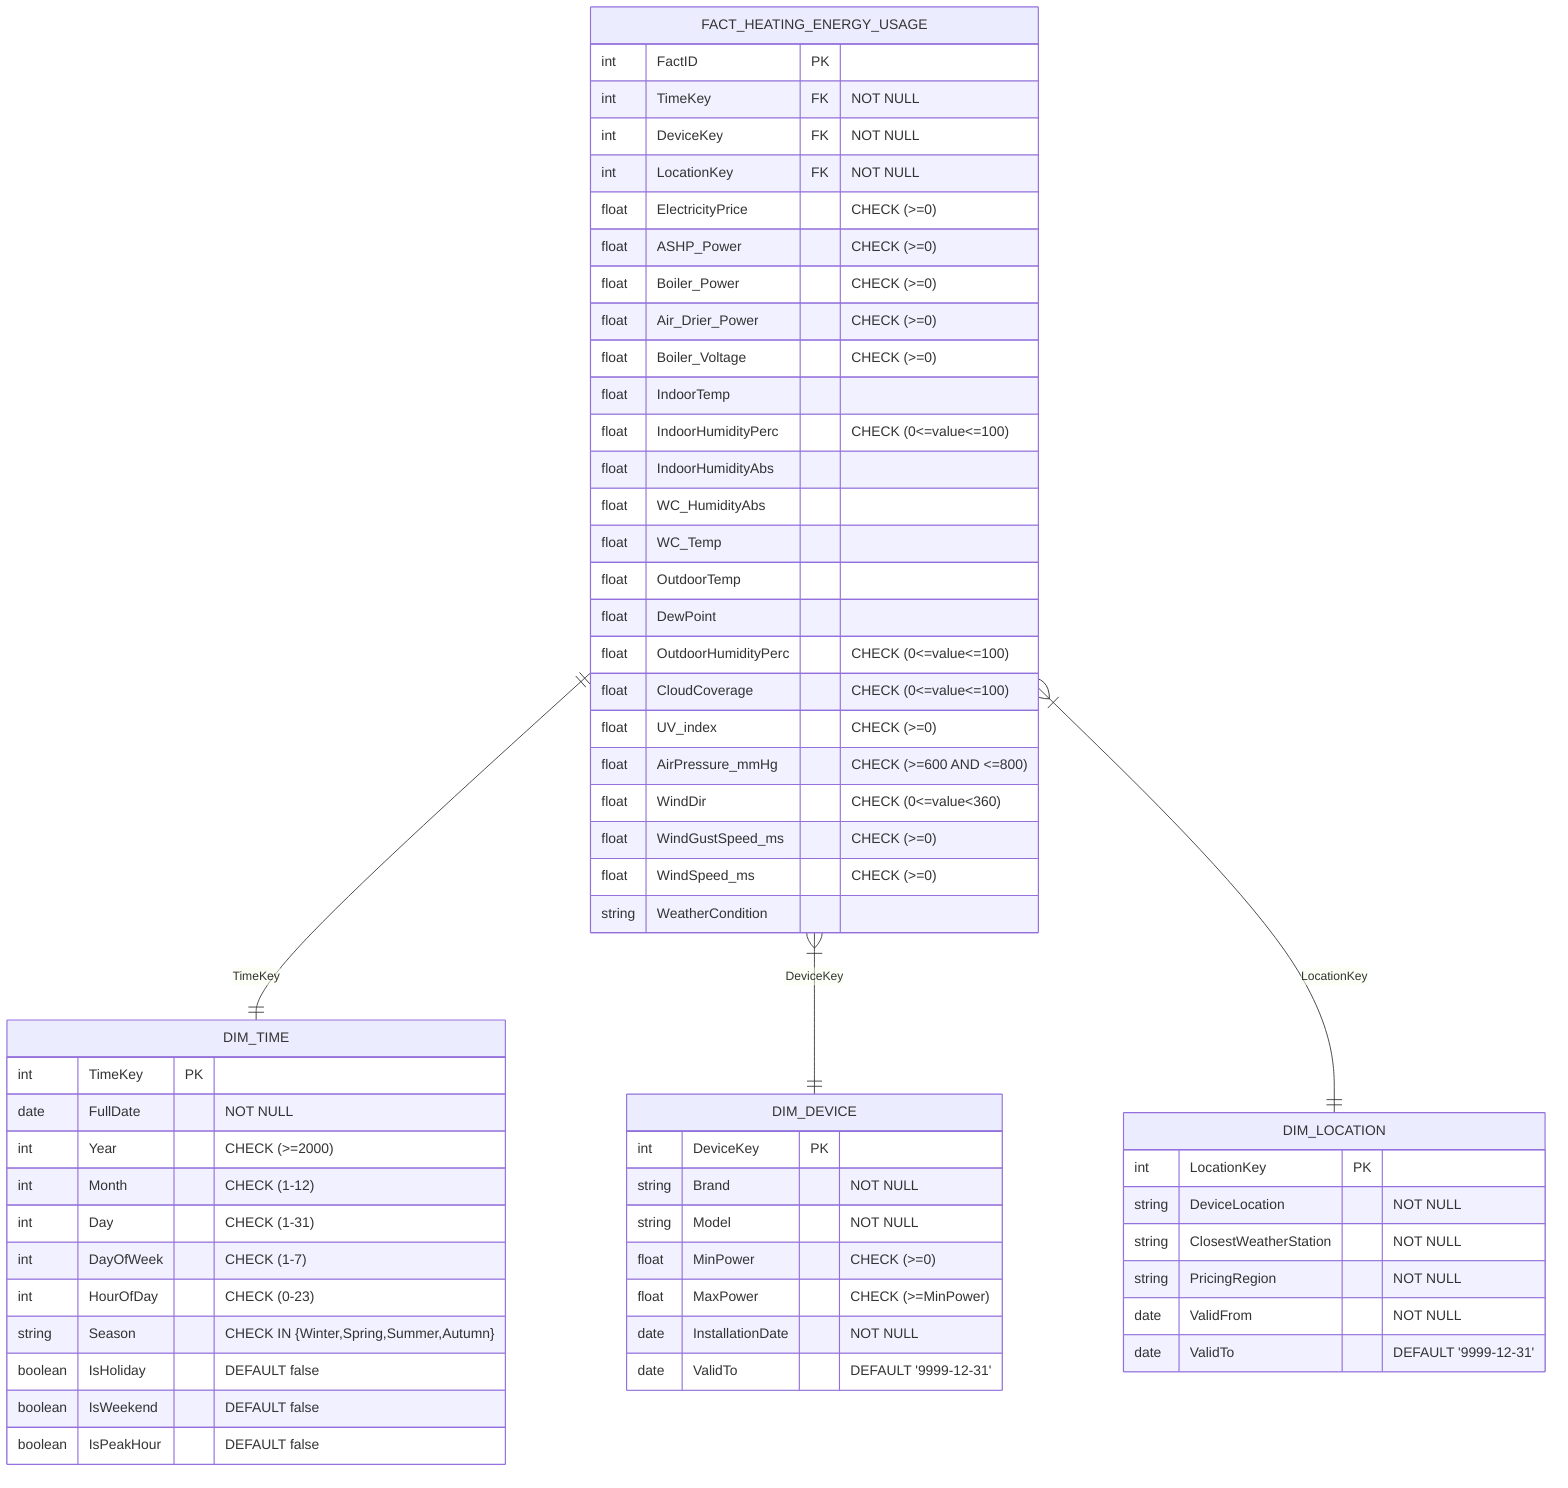 erDiagram
    %%====================
    %% DIMENSIONS
    %%====================

    DIM_DEVICE {
        int DeviceKey PK
        string Brand "NOT NULL"
        string Model "NOT NULL"
        float MinPower "CHECK (>=0)"
        float MaxPower "CHECK (>=MinPower)"
        date InstallationDate "NOT NULL"
        date ValidTo "DEFAULT '9999-12-31'"
    }

    DIM_LOCATION {
        int LocationKey PK
        string DeviceLocation "NOT NULL"
        string ClosestWeatherStation "NOT NULL"
        string PricingRegion "NOT NULL"
        date ValidFrom "NOT NULL"
        date ValidTo "DEFAULT '9999-12-31'"
    }

    DIM_TIME {
        int TimeKey PK
        date FullDate "NOT NULL"
        int Year "CHECK (>=2000)"
        int Month "CHECK (1-12)"
        int Day "CHECK (1-31)"
        int DayOfWeek "CHECK (1-7)"
        int HourOfDay "CHECK (0-23)"
        string Season "CHECK IN {Winter,Spring,Summer,Autumn}"
        boolean IsHoliday "DEFAULT false"
        boolean IsWeekend "DEFAULT false"
        boolean IsPeakHour "DEFAULT false"
    }

    %%====================
    %% FACT TABLE
    %%====================

    FACT_HEATING_ENERGY_USAGE {
        int FactID PK
        int TimeKey FK "NOT NULL"
        int DeviceKey FK "NOT NULL"
        int LocationKey FK "NOT NULL"
        float ElectricityPrice "CHECK (>=0)"
        float ASHP_Power "CHECK (>=0)"
        float Boiler_Power "CHECK (>=0)"
        float Air_Drier_Power "CHECK (>=0)"
        float Boiler_Voltage "CHECK (>=0)"
        float IndoorTemp
        float IndoorHumidityPerc "CHECK (0<=value<=100)"
        float IndoorHumidityAbs
        float WC_HumidityAbs
        float WC_Temp
        float OutdoorTemp
        float DewPoint
        float OutdoorHumidityPerc "CHECK (0<=value<=100)"
        float CloudCoverage "CHECK (0<=value<=100)"
        float UV_index "CHECK (>=0)"
        float AirPressure_mmHg "CHECK (>=600 AND <=800)"
        float WindDir "CHECK (0<=value<360)"
        float WindGustSpeed_ms "CHECK (>=0)"
        float WindSpeed_ms "CHECK (>=0)"
        string WeatherCondition
    }

    %%====================
    %% RELATIONSHIPS
    %%====================

    FACT_HEATING_ENERGY_USAGE ||--|| DIM_TIME : "TimeKey"
    FACT_HEATING_ENERGY_USAGE }|--|| DIM_DEVICE : "DeviceKey"
    FACT_HEATING_ENERGY_USAGE }|--|| DIM_LOCATION : "LocationKey"